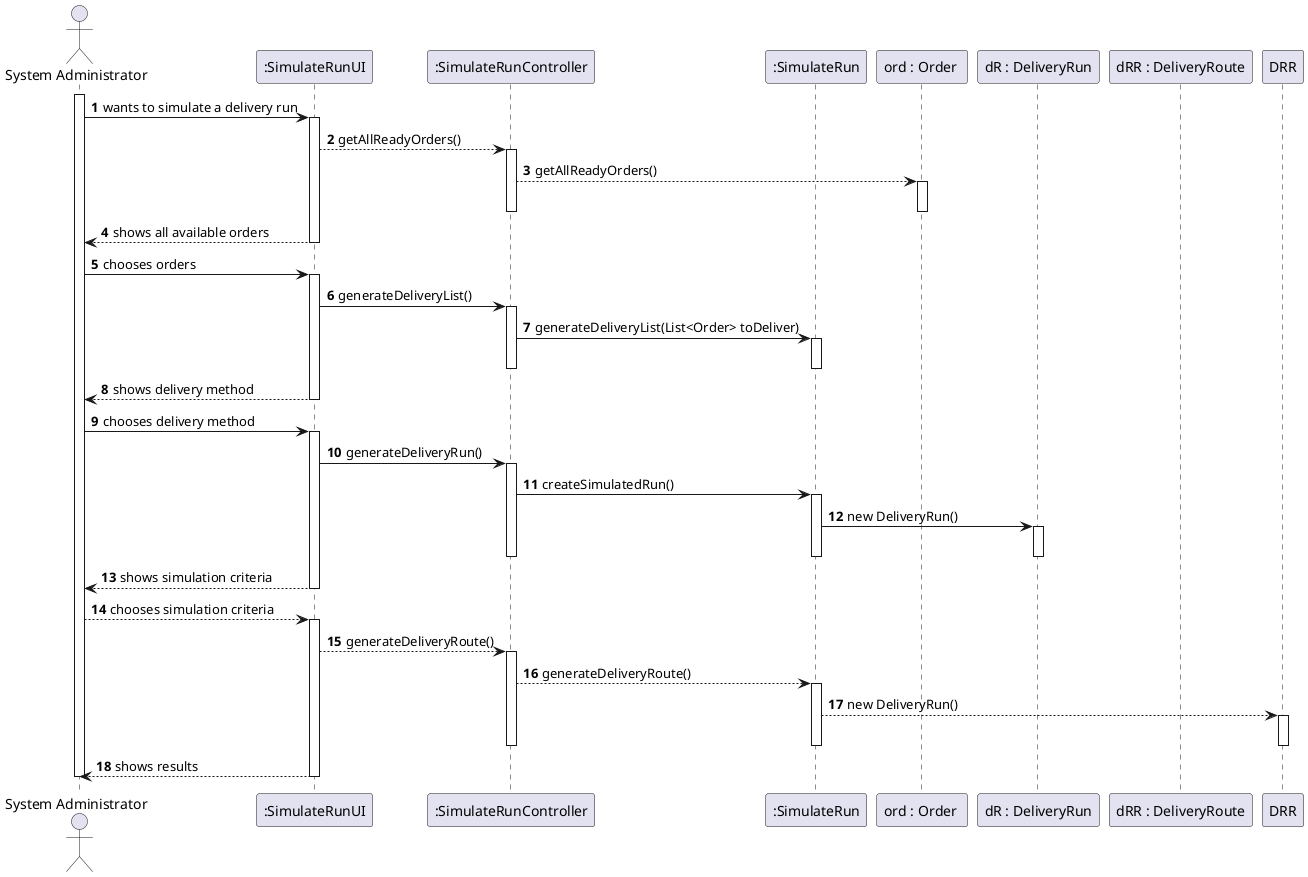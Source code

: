 @startuml
autonumber
'hide footbox
actor "System Administrator" as SADM

participant ":SimulateRunUI" as UI
participant ":SimulateRunController" as CTRL
participant ":SimulateRun" as SR
participant "ord : Order " as ord 
participant "dR : DeliveryRun" as dR
participant "dRR : DeliveryRoute" as dRR



activate SADM

SADM -> UI : wants to simulate a delivery run
activate UI
UI --> CTRL : getAllReadyOrders()
activate CTRL
CTRL --> ord : getAllReadyOrders()
activate ord
deactivate ord
deactivate CTRL
UI --> SADM : shows all available orders
deactivate UI

SADM -> UI : chooses orders
activate UI
UI -> CTRL : generateDeliveryList()
activate CTRL
CTRL -> SR  : generateDeliveryList(List<Order> toDeliver)
activate SR
deactivate SR
deactivate CTRL
UI --> SADM : shows delivery method
deactivate UI

SADM -> UI : chooses delivery method
activate UI
UI -> CTRL : generateDeliveryRun()
activate CTRL
CTRL -> SR : createSimulatedRun()
activate SR
SR  -> dR : new DeliveryRun()
activate dR
deactivate dR
deactivate SR
deactivate CTRL

UI --> SADM : shows simulation criteria
deactivate UI
SADM --> UI : chooses simulation criteria
activate UI
UI --> CTRL : generateDeliveryRoute()
activate CTRL
CTRL --> SR : generateDeliveryRoute()
activate SR
SR --> DRR : new DeliveryRun()
activate DRR
deactivate DRR
deactivate SR
deactivate CTRL
UI --> SADM : shows results
deactivate UI
deactivate SADM


deactivate UI
deactivate SADM

@enduml

